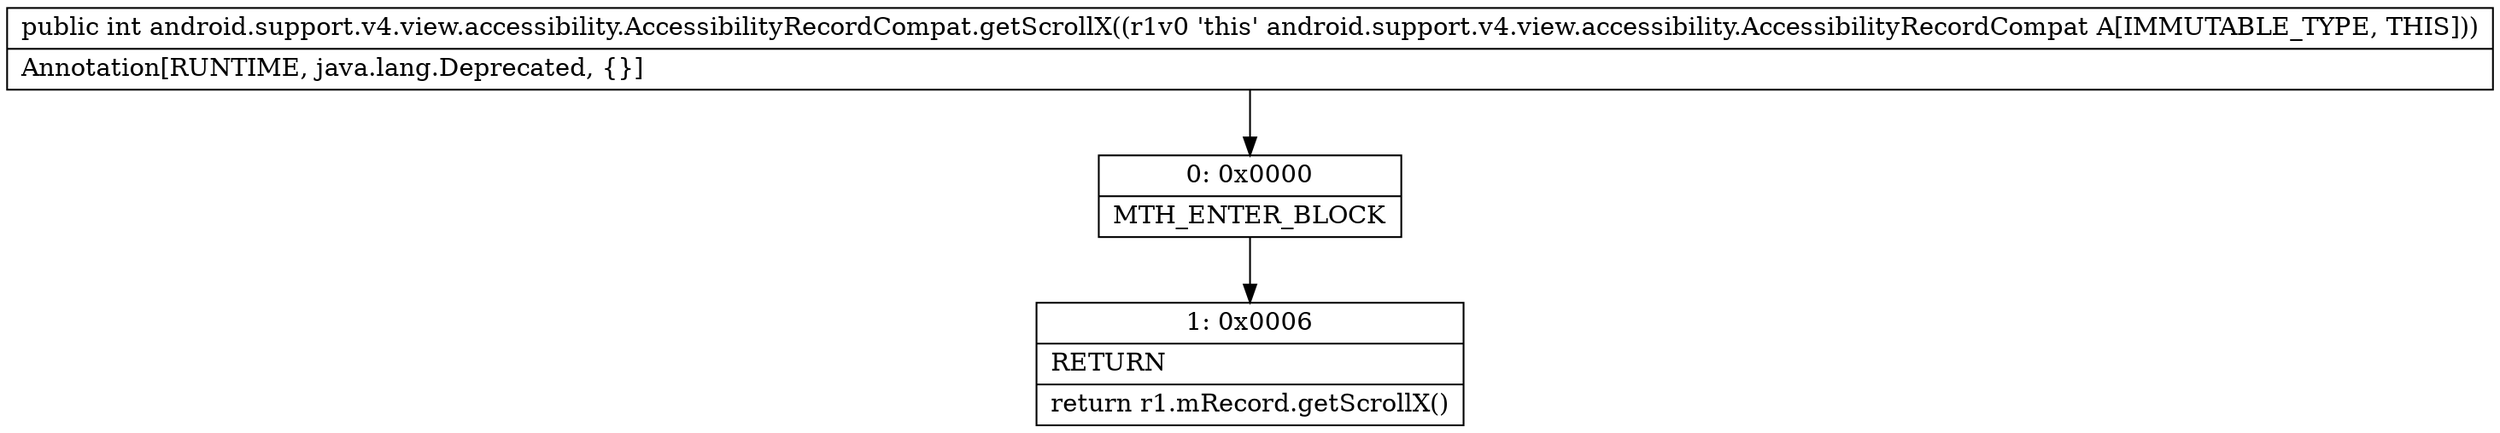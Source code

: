 digraph "CFG forandroid.support.v4.view.accessibility.AccessibilityRecordCompat.getScrollX()I" {
Node_0 [shape=record,label="{0\:\ 0x0000|MTH_ENTER_BLOCK\l}"];
Node_1 [shape=record,label="{1\:\ 0x0006|RETURN\l|return r1.mRecord.getScrollX()\l}"];
MethodNode[shape=record,label="{public int android.support.v4.view.accessibility.AccessibilityRecordCompat.getScrollX((r1v0 'this' android.support.v4.view.accessibility.AccessibilityRecordCompat A[IMMUTABLE_TYPE, THIS]))  | Annotation[RUNTIME, java.lang.Deprecated, \{\}]\l}"];
MethodNode -> Node_0;
Node_0 -> Node_1;
}

